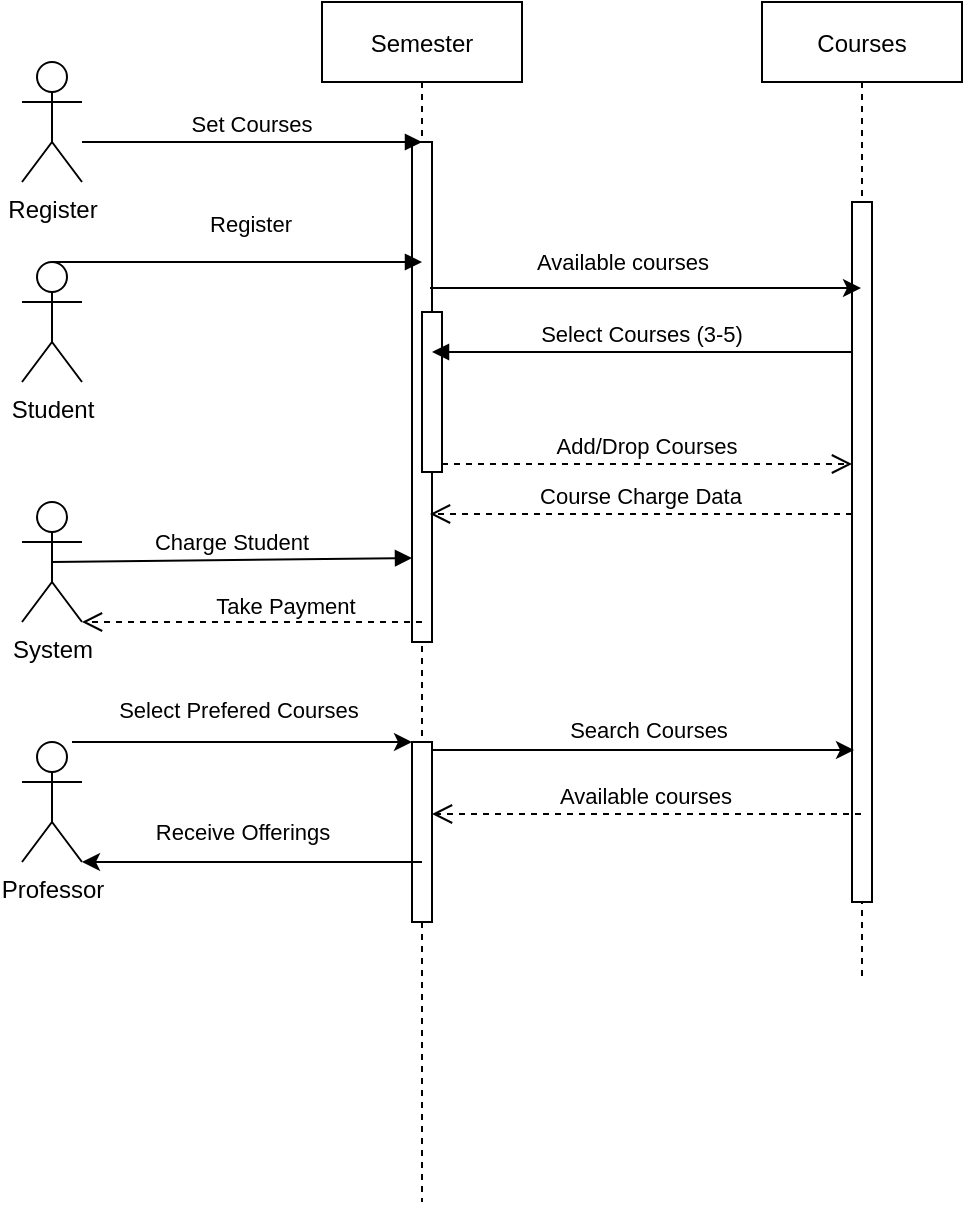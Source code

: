 <mxfile version="16.5.3" type="github">
  <diagram id="kgpKYQtTHZ0yAKxKKP6v" name="Page-1">
    <mxGraphModel dx="946" dy="547" grid="1" gridSize="10" guides="1" tooltips="1" connect="1" arrows="1" fold="1" page="1" pageScale="1" pageWidth="850" pageHeight="1100" math="0" shadow="0">
      <root>
        <mxCell id="0" />
        <mxCell id="1" parent="0" />
        <mxCell id="3nuBFxr9cyL0pnOWT2aG-1" value="Semester" style="shape=umlLifeline;perimeter=lifelinePerimeter;container=1;collapsible=0;recursiveResize=0;rounded=0;shadow=0;strokeWidth=1;" parent="1" vertex="1">
          <mxGeometry x="290" y="80" width="100" height="600" as="geometry" />
        </mxCell>
        <mxCell id="3nuBFxr9cyL0pnOWT2aG-2" value="" style="points=[];perimeter=orthogonalPerimeter;rounded=0;shadow=0;strokeWidth=1;" parent="3nuBFxr9cyL0pnOWT2aG-1" vertex="1">
          <mxGeometry x="45" y="70" width="10" height="250" as="geometry" />
        </mxCell>
        <mxCell id="3nuBFxr9cyL0pnOWT2aG-4" value="" style="points=[];perimeter=orthogonalPerimeter;rounded=0;shadow=0;strokeWidth=1;" parent="3nuBFxr9cyL0pnOWT2aG-1" vertex="1">
          <mxGeometry x="50" y="155" width="10" height="80" as="geometry" />
        </mxCell>
        <mxCell id="3nuBFxr9cyL0pnOWT2aG-8" value="Set Courses" style="verticalAlign=bottom;endArrow=block;shadow=0;strokeWidth=1;" parent="3nuBFxr9cyL0pnOWT2aG-1" edge="1">
          <mxGeometry relative="1" as="geometry">
            <mxPoint x="-120" y="70" as="sourcePoint" />
            <mxPoint x="50" y="70" as="targetPoint" />
          </mxGeometry>
        </mxCell>
        <mxCell id="JBnQjaNgDLPy6SN8NHPh-13" value="Register" style="verticalAlign=bottom;endArrow=block;shadow=0;strokeWidth=1;exitX=0.5;exitY=0;exitDx=0;exitDy=0;exitPerimeter=0;" edge="1" parent="3nuBFxr9cyL0pnOWT2aG-1" source="JBnQjaNgDLPy6SN8NHPh-2">
          <mxGeometry x="0.078" y="10" relative="1" as="geometry">
            <mxPoint x="-120" y="130" as="sourcePoint" />
            <mxPoint x="50" y="130" as="targetPoint" />
            <mxPoint as="offset" />
          </mxGeometry>
        </mxCell>
        <mxCell id="JBnQjaNgDLPy6SN8NHPh-16" value="" style="points=[];perimeter=orthogonalPerimeter;rounded=0;shadow=0;strokeWidth=1;" vertex="1" parent="3nuBFxr9cyL0pnOWT2aG-1">
          <mxGeometry x="45" y="370" width="10" height="90" as="geometry" />
        </mxCell>
        <mxCell id="JBnQjaNgDLPy6SN8NHPh-19" value="" style="endArrow=classic;html=1;rounded=0;" edge="1" parent="3nuBFxr9cyL0pnOWT2aG-1">
          <mxGeometry width="50" height="50" relative="1" as="geometry">
            <mxPoint x="-125" y="370" as="sourcePoint" />
            <mxPoint x="45" y="370" as="targetPoint" />
          </mxGeometry>
        </mxCell>
        <mxCell id="JBnQjaNgDLPy6SN8NHPh-20" value="Select Prefered Courses" style="edgeLabel;html=1;align=center;verticalAlign=middle;resizable=0;points=[];" vertex="1" connectable="0" parent="JBnQjaNgDLPy6SN8NHPh-19">
          <mxGeometry x="0.191" y="-2" relative="1" as="geometry">
            <mxPoint x="-18" y="-18" as="offset" />
          </mxGeometry>
        </mxCell>
        <mxCell id="3nuBFxr9cyL0pnOWT2aG-5" value="Courses" style="shape=umlLifeline;perimeter=lifelinePerimeter;container=1;collapsible=0;recursiveResize=0;rounded=0;shadow=0;strokeWidth=1;" parent="1" vertex="1">
          <mxGeometry x="510" y="80" width="100" height="490" as="geometry" />
        </mxCell>
        <mxCell id="3nuBFxr9cyL0pnOWT2aG-6" value="" style="points=[];perimeter=orthogonalPerimeter;rounded=0;shadow=0;strokeWidth=1;" parent="3nuBFxr9cyL0pnOWT2aG-5" vertex="1">
          <mxGeometry x="45" y="100" width="10" height="350" as="geometry" />
        </mxCell>
        <mxCell id="3nuBFxr9cyL0pnOWT2aG-7" value="Course Charge Data" style="verticalAlign=bottom;endArrow=open;dashed=1;endSize=8;shadow=0;strokeWidth=1;entryX=0.9;entryY=0.744;entryDx=0;entryDy=0;entryPerimeter=0;" parent="1" source="3nuBFxr9cyL0pnOWT2aG-6" target="3nuBFxr9cyL0pnOWT2aG-2" edge="1">
          <mxGeometry relative="1" as="geometry">
            <mxPoint x="275" y="236" as="targetPoint" />
            <Array as="points" />
          </mxGeometry>
        </mxCell>
        <mxCell id="3nuBFxr9cyL0pnOWT2aG-9" value="Select Courses (3-5)" style="verticalAlign=bottom;endArrow=block;entryX=0.5;entryY=0.25;shadow=0;strokeWidth=1;entryDx=0;entryDy=0;entryPerimeter=0;" parent="1" source="3nuBFxr9cyL0pnOWT2aG-6" target="3nuBFxr9cyL0pnOWT2aG-4" edge="1">
          <mxGeometry relative="1" as="geometry">
            <mxPoint x="240" y="200" as="sourcePoint" />
            <Array as="points">
              <mxPoint x="480" y="255" />
            </Array>
          </mxGeometry>
        </mxCell>
        <mxCell id="3nuBFxr9cyL0pnOWT2aG-10" value="Add/Drop Courses" style="verticalAlign=bottom;endArrow=open;dashed=1;endSize=8;exitX=1;exitY=0.95;shadow=0;strokeWidth=1;" parent="1" source="3nuBFxr9cyL0pnOWT2aG-4" target="3nuBFxr9cyL0pnOWT2aG-6" edge="1">
          <mxGeometry relative="1" as="geometry">
            <mxPoint x="240" y="257" as="targetPoint" />
          </mxGeometry>
        </mxCell>
        <mxCell id="JBnQjaNgDLPy6SN8NHPh-1" value="Register" style="shape=umlActor;verticalLabelPosition=bottom;verticalAlign=top;html=1;outlineConnect=0;" vertex="1" parent="1">
          <mxGeometry x="140" y="110" width="30" height="60" as="geometry" />
        </mxCell>
        <mxCell id="JBnQjaNgDLPy6SN8NHPh-2" value="Student" style="shape=umlActor;verticalLabelPosition=bottom;verticalAlign=top;html=1;outlineConnect=0;" vertex="1" parent="1">
          <mxGeometry x="140" y="210" width="30" height="60" as="geometry" />
        </mxCell>
        <mxCell id="JBnQjaNgDLPy6SN8NHPh-3" value="Professor" style="shape=umlActor;verticalLabelPosition=bottom;verticalAlign=top;html=1;outlineConnect=0;" vertex="1" parent="1">
          <mxGeometry x="140" y="450" width="30" height="60" as="geometry" />
        </mxCell>
        <mxCell id="JBnQjaNgDLPy6SN8NHPh-11" value="System&lt;br&gt;" style="shape=umlActor;verticalLabelPosition=bottom;verticalAlign=top;html=1;outlineConnect=0;" vertex="1" parent="1">
          <mxGeometry x="140" y="330" width="30" height="60" as="geometry" />
        </mxCell>
        <mxCell id="JBnQjaNgDLPy6SN8NHPh-17" value="Charge Student" style="verticalAlign=bottom;endArrow=block;shadow=0;strokeWidth=1;exitX=0.5;exitY=0.5;exitDx=0;exitDy=0;exitPerimeter=0;entryX=0;entryY=0.832;entryDx=0;entryDy=0;entryPerimeter=0;" edge="1" parent="1" source="JBnQjaNgDLPy6SN8NHPh-11" target="3nuBFxr9cyL0pnOWT2aG-2">
          <mxGeometry relative="1" as="geometry">
            <mxPoint x="220" y="360" as="sourcePoint" />
            <mxPoint x="330" y="360" as="targetPoint" />
          </mxGeometry>
        </mxCell>
        <mxCell id="JBnQjaNgDLPy6SN8NHPh-18" value="Take Payment" style="verticalAlign=bottom;endArrow=open;dashed=1;endSize=8;shadow=0;strokeWidth=1;entryX=1;entryY=1;entryDx=0;entryDy=0;entryPerimeter=0;" edge="1" parent="1" target="JBnQjaNgDLPy6SN8NHPh-11">
          <mxGeometry x="-0.201" y="1" relative="1" as="geometry">
            <mxPoint x="354" y="346" as="targetPoint" />
            <mxPoint x="340" y="390" as="sourcePoint" />
            <Array as="points" />
            <mxPoint as="offset" />
          </mxGeometry>
        </mxCell>
        <mxCell id="JBnQjaNgDLPy6SN8NHPh-23" value="" style="endArrow=classic;html=1;rounded=0;entryX=0.1;entryY=0.783;entryDx=0;entryDy=0;entryPerimeter=0;" edge="1" parent="1" source="JBnQjaNgDLPy6SN8NHPh-16" target="3nuBFxr9cyL0pnOWT2aG-6">
          <mxGeometry width="50" height="50" relative="1" as="geometry">
            <mxPoint x="350" y="460" as="sourcePoint" />
            <mxPoint x="560" y="460" as="targetPoint" />
          </mxGeometry>
        </mxCell>
        <mxCell id="JBnQjaNgDLPy6SN8NHPh-24" value="Search Courses" style="edgeLabel;html=1;align=center;verticalAlign=middle;resizable=0;points=[];" vertex="1" connectable="0" parent="JBnQjaNgDLPy6SN8NHPh-23">
          <mxGeometry x="0.023" y="4" relative="1" as="geometry">
            <mxPoint y="-6" as="offset" />
          </mxGeometry>
        </mxCell>
        <mxCell id="JBnQjaNgDLPy6SN8NHPh-25" value="Available courses" style="verticalAlign=bottom;endArrow=open;dashed=1;endSize=8;shadow=0;strokeWidth=1;entryX=1;entryY=0.4;entryDx=0;entryDy=0;entryPerimeter=0;" edge="1" parent="1" source="3nuBFxr9cyL0pnOWT2aG-5" target="JBnQjaNgDLPy6SN8NHPh-16">
          <mxGeometry relative="1" as="geometry">
            <mxPoint x="229" y="480" as="targetPoint" />
            <mxPoint x="440" y="480" as="sourcePoint" />
            <Array as="points" />
          </mxGeometry>
        </mxCell>
        <mxCell id="JBnQjaNgDLPy6SN8NHPh-26" value="" style="endArrow=classic;html=1;rounded=0;exitX=0.5;exitY=0.667;exitDx=0;exitDy=0;exitPerimeter=0;entryX=1;entryY=1;entryDx=0;entryDy=0;entryPerimeter=0;" edge="1" parent="1" source="JBnQjaNgDLPy6SN8NHPh-16" target="JBnQjaNgDLPy6SN8NHPh-3">
          <mxGeometry width="50" height="50" relative="1" as="geometry">
            <mxPoint x="410" y="360" as="sourcePoint" />
            <mxPoint x="460" y="310" as="targetPoint" />
          </mxGeometry>
        </mxCell>
        <mxCell id="JBnQjaNgDLPy6SN8NHPh-27" value="Receive Offerings" style="edgeLabel;html=1;align=center;verticalAlign=middle;resizable=0;points=[];" vertex="1" connectable="0" parent="JBnQjaNgDLPy6SN8NHPh-26">
          <mxGeometry x="-0.059" y="-3" relative="1" as="geometry">
            <mxPoint x="-10" y="-12" as="offset" />
          </mxGeometry>
        </mxCell>
        <mxCell id="JBnQjaNgDLPy6SN8NHPh-28" value="" style="endArrow=classic;html=1;rounded=0;exitX=0.9;exitY=0.292;exitDx=0;exitDy=0;exitPerimeter=0;" edge="1" parent="1" source="3nuBFxr9cyL0pnOWT2aG-2" target="3nuBFxr9cyL0pnOWT2aG-5">
          <mxGeometry width="50" height="50" relative="1" as="geometry">
            <mxPoint x="410" y="360" as="sourcePoint" />
            <mxPoint x="460" y="310" as="targetPoint" />
          </mxGeometry>
        </mxCell>
        <mxCell id="JBnQjaNgDLPy6SN8NHPh-29" value="Available courses" style="edgeLabel;html=1;align=center;verticalAlign=middle;resizable=0;points=[];" vertex="1" connectable="0" parent="JBnQjaNgDLPy6SN8NHPh-28">
          <mxGeometry x="-0.155" y="4" relative="1" as="geometry">
            <mxPoint x="5" y="-9" as="offset" />
          </mxGeometry>
        </mxCell>
      </root>
    </mxGraphModel>
  </diagram>
</mxfile>
